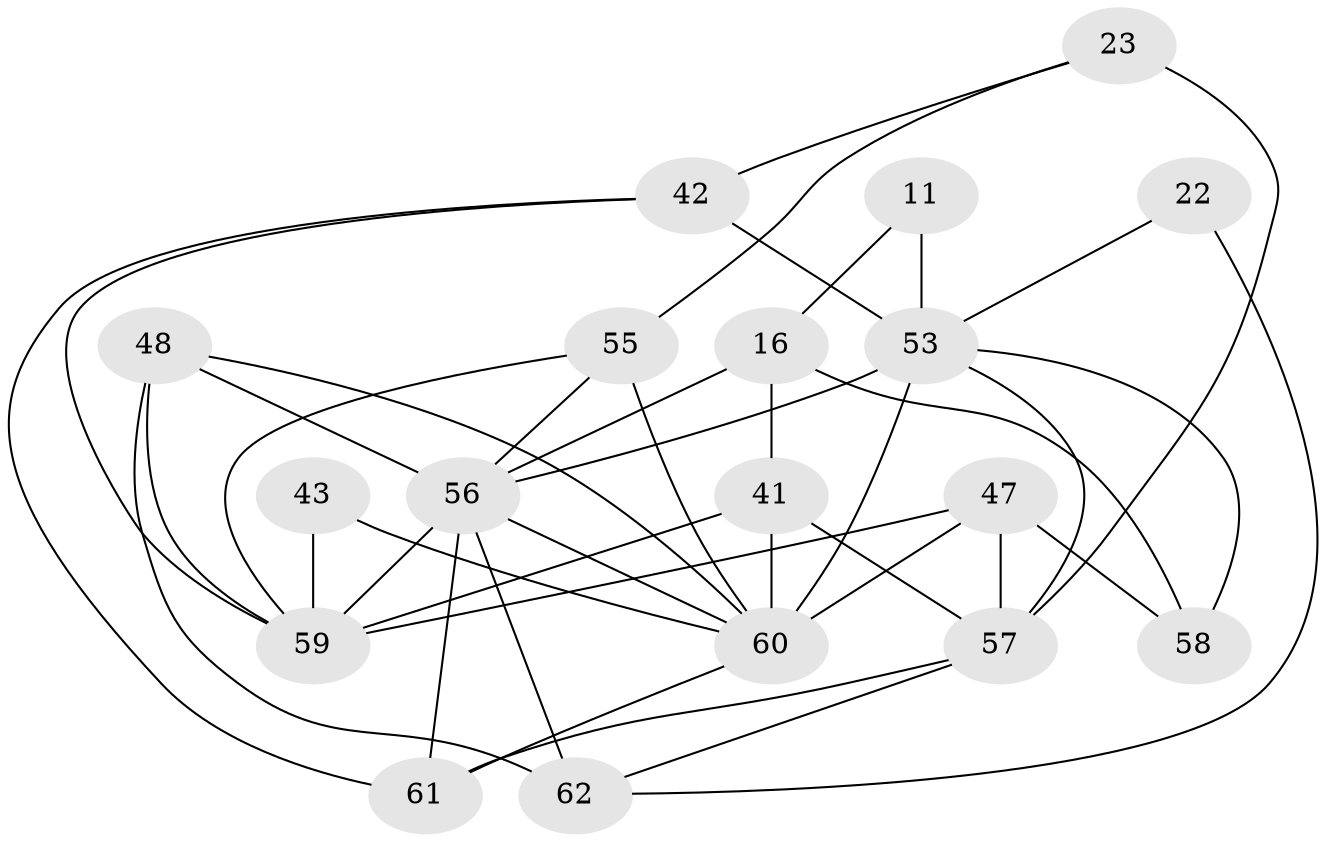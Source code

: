 // original degree distribution, {5: 0.14516129032258066, 3: 0.24193548387096775, 4: 0.3064516129032258, 2: 0.14516129032258066, 6: 0.11290322580645161, 7: 0.03225806451612903, 8: 0.016129032258064516}
// Generated by graph-tools (version 1.1) at 2025/54/03/04/25 21:54:08]
// undirected, 18 vertices, 40 edges
graph export_dot {
graph [start="1"]
  node [color=gray90,style=filled];
  11;
  16 [super="+14+5"];
  22;
  23 [super="+3+10"];
  41 [super="+9"];
  42 [super="+32+26"];
  43;
  47 [super="+12+45"];
  48 [super="+8+24+30+39"];
  53 [super="+40+38"];
  55 [super="+37"];
  56 [super="+15+44+13+17"];
  57 [super="+35"];
  58 [super="+46+50"];
  59 [super="+36+34"];
  60 [super="+49+51+54"];
  61 [super="+52"];
  62 [super="+19+33"];
  11 -- 53 [weight=2];
  11 -- 16;
  16 -- 41 [weight=3];
  16 -- 58 [weight=2];
  16 -- 56 [weight=2];
  22 -- 62;
  22 -- 53;
  23 -- 57 [weight=3];
  23 -- 55 [weight=2];
  23 -- 42;
  41 -- 59 [weight=2];
  41 -- 57;
  41 -- 60;
  42 -- 61 [weight=2];
  42 -- 59;
  42 -- 53 [weight=3];
  43 -- 60;
  43 -- 59 [weight=2];
  47 -- 60 [weight=5];
  47 -- 58 [weight=3];
  47 -- 59 [weight=2];
  47 -- 57 [weight=2];
  48 -- 62 [weight=2];
  48 -- 59 [weight=3];
  48 -- 60 [weight=3];
  48 -- 56;
  53 -- 56 [weight=3];
  53 -- 57 [weight=2];
  53 -- 60 [weight=4];
  53 -- 58 [weight=2];
  55 -- 60 [weight=3];
  55 -- 59;
  55 -- 56;
  56 -- 61;
  56 -- 62 [weight=3];
  56 -- 59;
  56 -- 60;
  57 -- 61;
  57 -- 62 [weight=3];
  60 -- 61;
}
